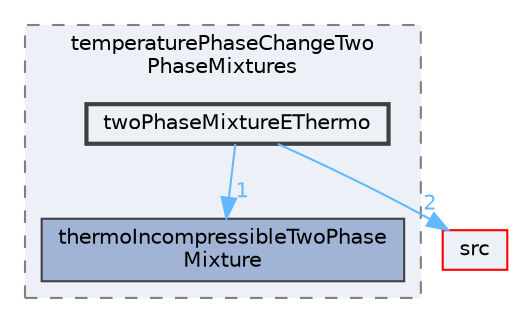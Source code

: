 digraph "applications/solvers/multiphase/interCondensatingEvaporatingFoam/temperaturePhaseChangeTwoPhaseMixtures/twoPhaseMixtureEThermo"
{
 // LATEX_PDF_SIZE
  bgcolor="transparent";
  edge [fontname=Helvetica,fontsize=10,labelfontname=Helvetica,labelfontsize=10];
  node [fontname=Helvetica,fontsize=10,shape=box,height=0.2,width=0.4];
  compound=true
  subgraph clusterdir_1b2978f99b5e6334d69c620108eefd19 {
    graph [ bgcolor="#edf0f7", pencolor="grey50", label="temperaturePhaseChangeTwo\lPhaseMixtures", fontname=Helvetica,fontsize=10 style="filled,dashed", URL="dir_1b2978f99b5e6334d69c620108eefd19.html",tooltip=""]
  dir_fd2feea57022d804eab3cb8ae6636dc9 [label="thermoIncompressibleTwoPhase\lMixture", fillcolor="#a2b4d6", color="grey25", style="filled", URL="dir_fd2feea57022d804eab3cb8ae6636dc9.html",tooltip=""];
  dir_6db3b7032d6e0e857988ba324d9912ce [label="twoPhaseMixtureEThermo", fillcolor="#edf0f7", color="grey25", style="filled,bold", URL="dir_6db3b7032d6e0e857988ba324d9912ce.html",tooltip=""];
  }
  dir_68267d1309a1af8e8297ef4c3efbcdba [label="src", fillcolor="#edf0f7", color="red", style="filled", URL="dir_68267d1309a1af8e8297ef4c3efbcdba.html",tooltip=""];
  dir_6db3b7032d6e0e857988ba324d9912ce->dir_68267d1309a1af8e8297ef4c3efbcdba [headlabel="2", labeldistance=1.5 headhref="dir_004171_003729.html" href="dir_004171_003729.html" color="steelblue1" fontcolor="steelblue1"];
  dir_6db3b7032d6e0e857988ba324d9912ce->dir_fd2feea57022d804eab3cb8ae6636dc9 [headlabel="1", labeldistance=1.5 headhref="dir_004171_004015.html" href="dir_004171_004015.html" color="steelblue1" fontcolor="steelblue1"];
}
